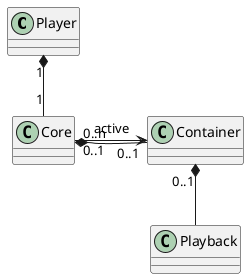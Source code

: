 @startuml

class Player {
}

class Core {
}

class Container {
}

class Playback {
}

Player "1" *-- "1" Core
Core "0..n" *-- "0..1" Container
Container "0..1" *-- Playback
Core "0..1" -> Container : active

@enduml
